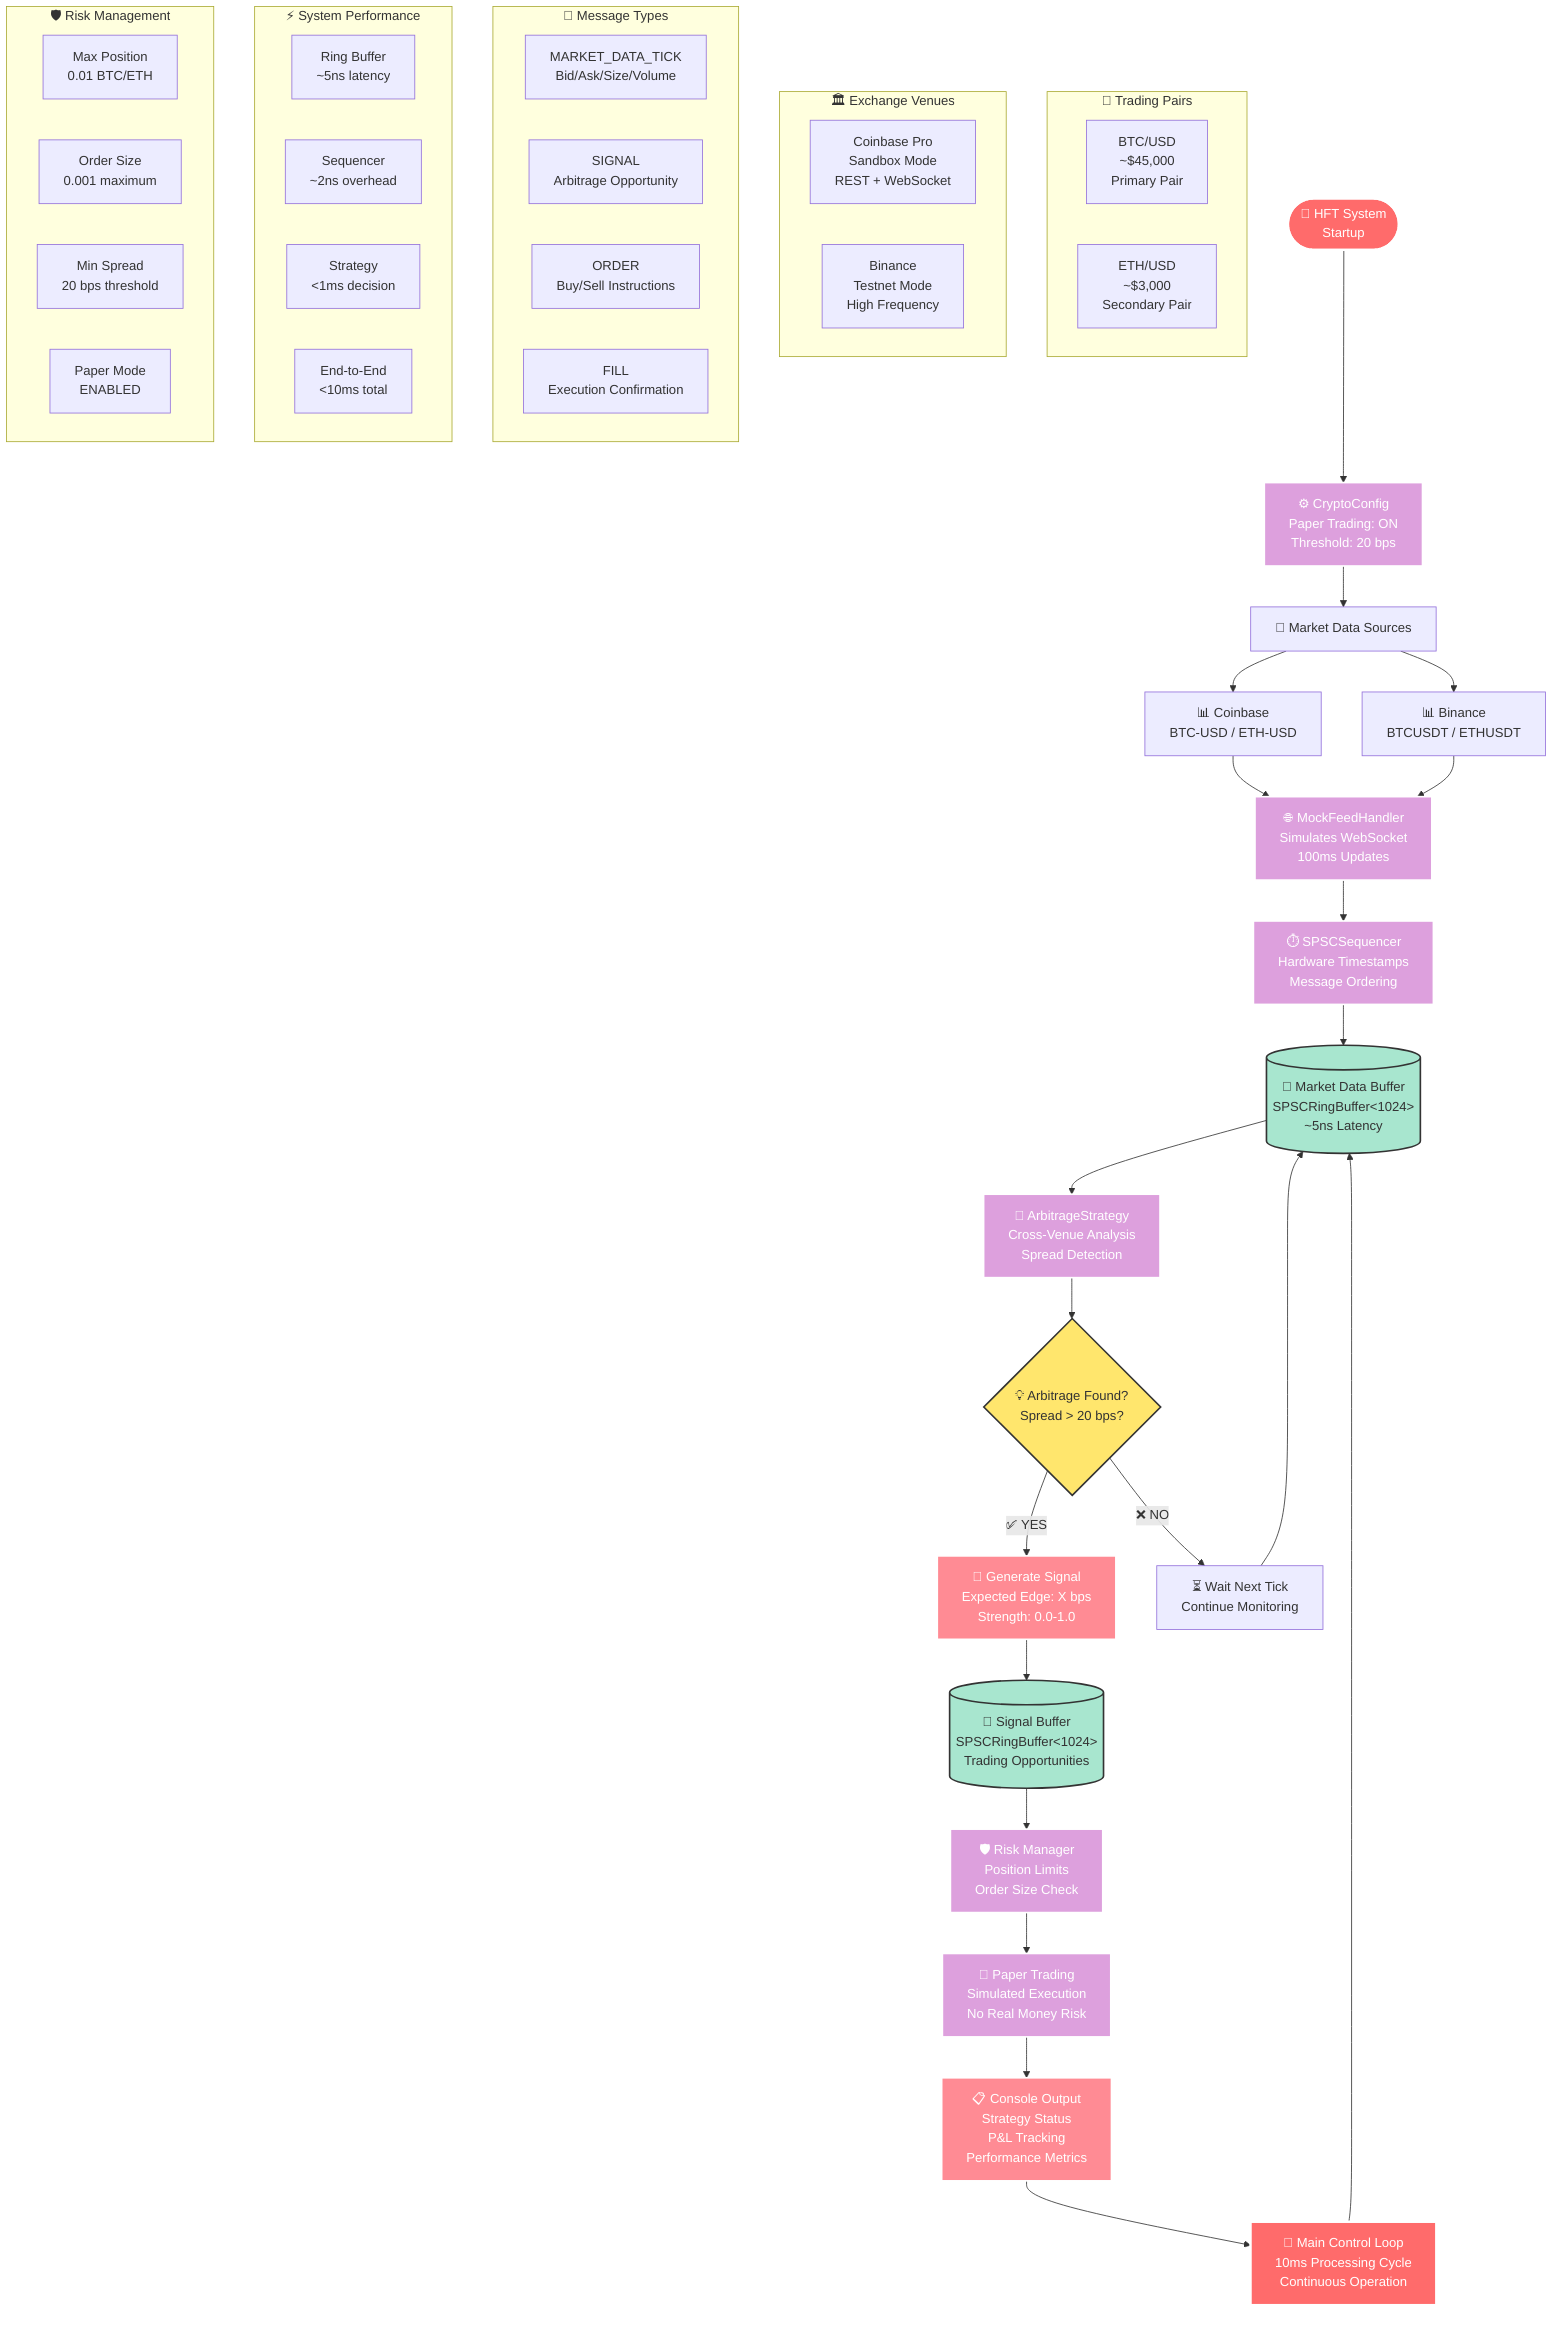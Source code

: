 flowchart TD
    %% ========== MAIN DATA FLOW (Left to Right) ==========
    
    %% 1. Data Sources
    Start([🚀 HFT System<br/>Startup]) --> Config[⚙️ CryptoConfig<br/>Paper Trading: ON<br/>Threshold: 20 bps]
    
    Config --> DataSources[📡 Market Data Sources]
    DataSources --> CB[📊 Coinbase<br/>BTC-USD / ETH-USD]
    DataSources --> BN[📊 Binance<br/>BTCUSDT / ETHUSDT]
    
    %% 2. Feed Processing
    CB --> FeedHandler[🌐 MockFeedHandler<br/>Simulates WebSocket<br/>100ms Updates]
    BN --> FeedHandler
    
    FeedHandler --> Sequencer[⏱️ SPSCSequencer<br/>Hardware Timestamps<br/>Message Ordering]
    
    %% 3. Ring Buffer Layer
    Sequencer --> MarketBuffer[(📮 Market Data Buffer<br/>SPSCRingBuffer<1024><br/>~5ns Latency)]
    
    %% 4. Strategy Processing
    MarketBuffer --> Strategy[🧠 ArbitrageStrategy<br/>Cross-Venue Analysis<br/>Spread Detection]
    
    Strategy --> Decision{💡 Arbitrage Found?<br/>Spread > 20 bps?}
    
    Decision -->|✅ YES| GenerateSignal[🎯 Generate Signal<br/>Expected Edge: X bps<br/>Strength: 0.0-1.0]
    Decision -->|❌ NO| WaitNext[⏳ Wait Next Tick<br/>Continue Monitoring]
    
    WaitNext --> MarketBuffer
    
    %% 5. Signal Processing
    GenerateSignal --> SignalBuffer[(📮 Signal Buffer<br/>SPSCRingBuffer<1024><br/>Trading Opportunities)]
    
    %% 6. Risk & Execution
    SignalBuffer --> RiskMgr[🛡️ Risk Manager<br/>Position Limits<br/>Order Size Check]
    
    RiskMgr --> PaperTrade[📝 Paper Trading<br/>Simulated Execution<br/>No Real Money Risk]
    
    %% 7. Output & Loop
    PaperTrade --> Output[📋 Console Output<br/>Strategy Status<br/>P&L Tracking<br/>Performance Metrics]
    
    Output --> MainLoop[🔄 Main Control Loop<br/>10ms Processing Cycle<br/>Continuous Operation]
    
    MainLoop --> MarketBuffer

    %% ========== SUPPORTING INFORMATION ==========
    
    subgraph TradingPairs [" 💎 Trading Pairs "]
        BTC[BTC/USD<br/>~$45,000<br/>Primary Pair]
        ETH[ETH/USD<br/>~$3,000<br/>Secondary Pair]
    end
    
    subgraph Venues [" 🏛️ Exchange Venues "]
        CBPro[Coinbase Pro<br/>Sandbox Mode<br/>REST + WebSocket]
        Binance[Binance<br/>Testnet Mode<br/>High Frequency]
    end
    
    subgraph MessageFlow [" 📨 Message Types "]
        MsgTick[MARKET_DATA_TICK<br/>Bid/Ask/Size/Volume]
        MsgSignal[SIGNAL<br/>Arbitrage Opportunity]
        MsgOrder[ORDER<br/>Buy/Sell Instructions]
        MsgFill[FILL<br/>Execution Confirmation]
    end
    
    subgraph Performance [" ⚡ System Performance "]
        PerfRing[Ring Buffer<br/>~5ns latency]
        PerfSeq[Sequencer<br/>~2ns overhead]
        PerfStrat[Strategy<br/>&lt;1ms decision]
        PerfTotal[End-to-End<br/>&lt;10ms total]
    end
    
    subgraph RiskControls [" 🛡️ Risk Management "]
        RiskPos[Max Position<br/>0.01 BTC/ETH]
        RiskOrder[Order Size<br/>0.001 maximum]
        RiskSpread[Min Spread<br/>20 bps threshold]
        RiskMode[Paper Mode<br/>ENABLED]
    end

    %% ========== STYLING FOR BETTER VISUAL HIERARCHY ==========
    
    classDef startEnd fill:#ff6b6b,stroke:#fff,stroke-width:3px,color:#fff
    classDef process fill:#4ecdc4,stroke:#fff,stroke-width:2px,color:#fff
    classDef decision fill:#ffe66d,stroke:#333,stroke-width:2px,color:#333
    classDef buffer fill:#a8e6cf,stroke:#333,stroke-width:2px,color:#333
    classDef output fill:#ff8b94,stroke:#fff,stroke-width:2px,color:#fff
    classDef config fill:#dda0dd,stroke:#fff,stroke-width:2px,color:#fff
    
    class Start,MainLoop startEnd
    class Config,FeedHandler,Sequencer,Strategy,RiskMgr,PaperTrade config
    class Decision decision
    class MarketBuffer,SignalBuffer buffer
    class Output,GenerateSignal output